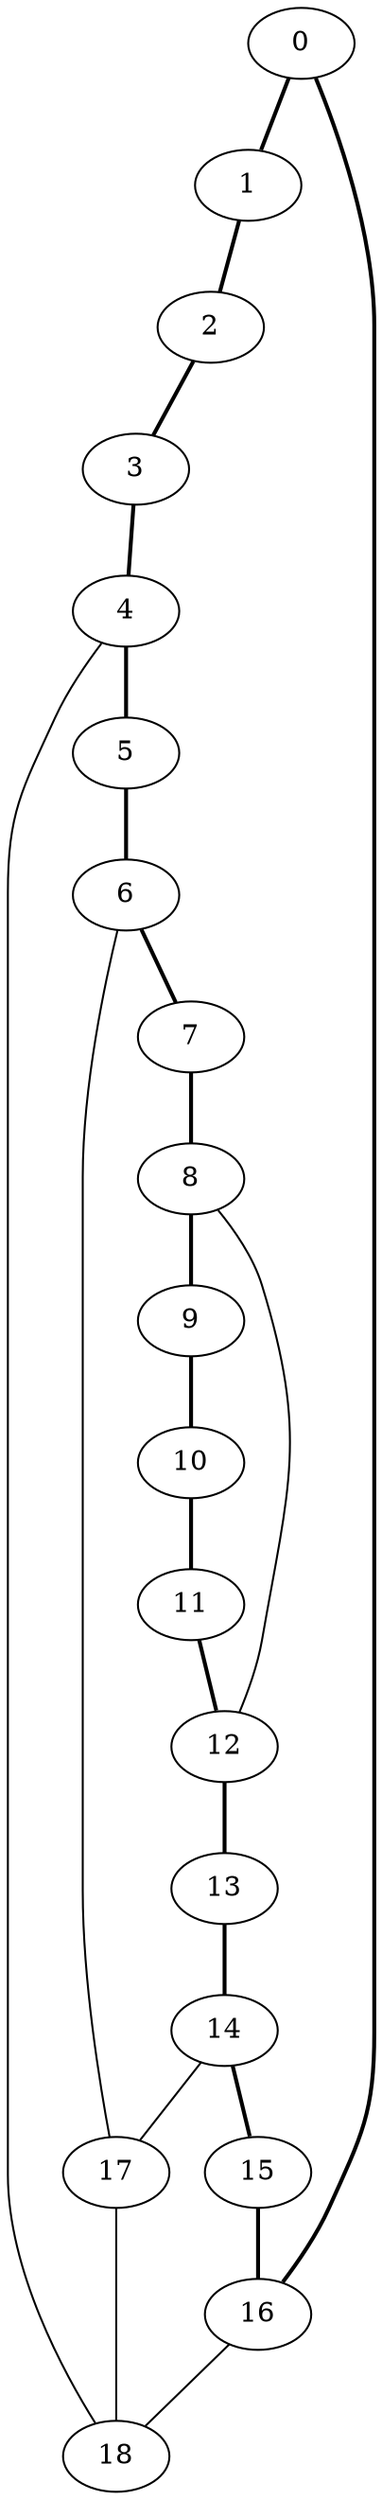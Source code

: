 //Inside of this graph is 3-connected
graph G {
0 [ pos = " 1.00,0.00!" ];
0 -- 1[style=bold];
0 -- 16[style=bold];
1 [ pos = " 0.93,0.36!" ];
1 -- 2[style=bold];
2 [ pos = " 0.74,0.67!" ];
2 -- 3[style=bold];
3 [ pos = " 0.45,0.90!" ];
3 -- 4[style=bold];
4 [ pos = " 0.09,1.00!" ];
4 -- 5[style=bold];
4 -- 18;
5 [ pos = " -0.27,0.96!" ];
5 -- 6[style=bold];
6 [ pos = " -0.60,0.80!" ];
6 -- 7[style=bold];
6 -- 17;
7 [ pos = " -0.85,0.53!" ];
7 -- 8[style=bold];
8 [ pos = " -0.98,0.18!" ];
8 -- 9[style=bold];
8 -- 12;
9 [ pos = " -0.98,-0.18!" ];
9 -- 10[style=bold];
10 [ pos = " -0.85,-0.53!" ];
10 -- 11[style=bold];
11 [ pos = " -0.60,-0.80!" ];
11 -- 12[style=bold];
12 [ pos = " -0.27,-0.96!" ];
12 -- 13[style=bold];
13 [ pos = " 0.09,-1.00!" ];
13 -- 14[style=bold];
14 [ pos = " 0.45,-0.90!" ];
14 -- 15[style=bold];
14 -- 17;
15 [ pos = " 0.74,-0.67!" ];
15 -- 16[style=bold];
16 [ pos = " 0.93,-0.36!" ];
16 -- 18;
17 -- 18;
}
